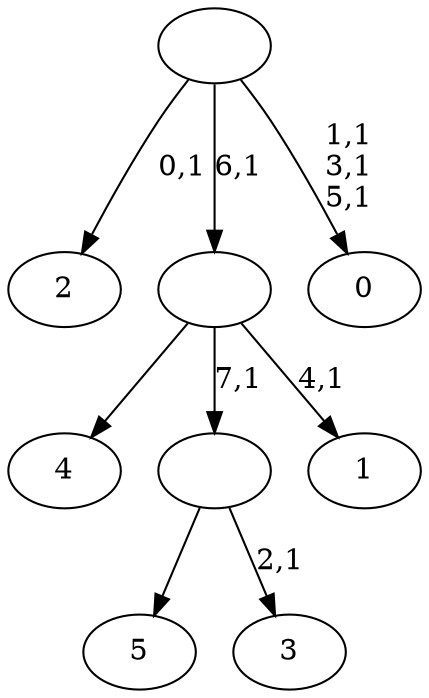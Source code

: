 digraph T {
	14 [label="5"]
	13 [label="4"]
	12 [label="3"]
	10 [label=""]
	9 [label="2"]
	7 [label="1"]
	5 [label=""]
	4 [label="0"]
	0 [label=""]
	10 -> 12 [label="2,1"]
	10 -> 14 [label=""]
	5 -> 7 [label="4,1"]
	5 -> 13 [label=""]
	5 -> 10 [label="7,1"]
	0 -> 4 [label="1,1\n3,1\n5,1"]
	0 -> 9 [label="0,1"]
	0 -> 5 [label="6,1"]
}
